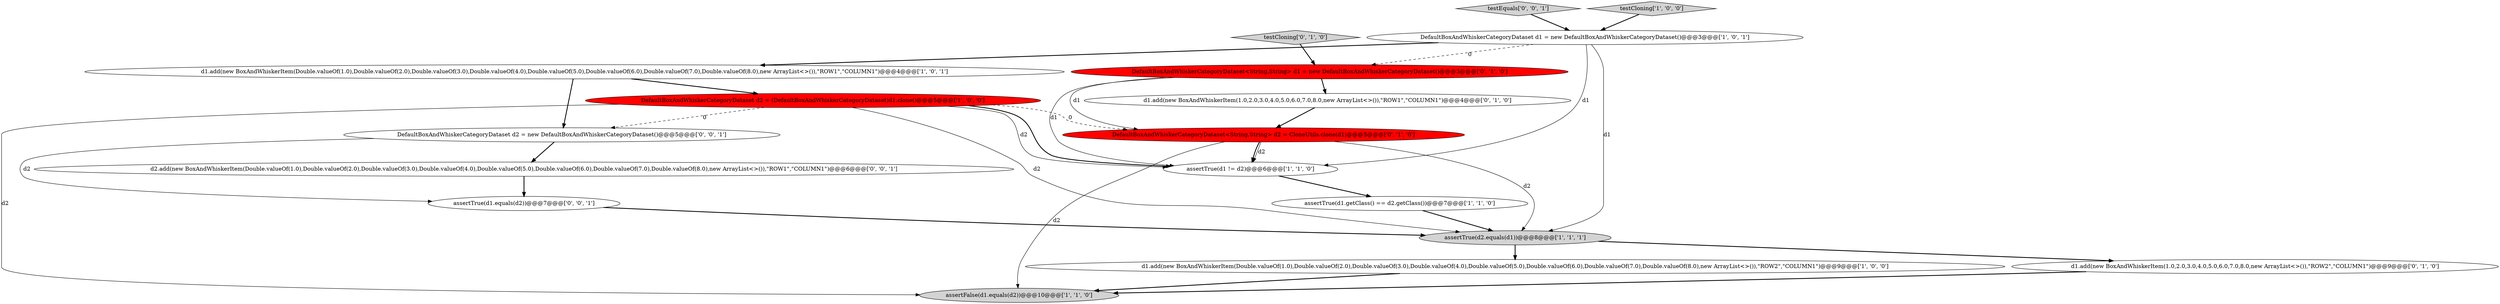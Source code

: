 digraph {
9 [style = filled, label = "d1.add(new BoxAndWhiskerItem(1.0,2.0,3.0,4.0,5.0,6.0,7.0,8.0,new ArrayList<>()),\"ROW1\",\"COLUMN1\")@@@4@@@['0', '1', '0']", fillcolor = white, shape = ellipse image = "AAA0AAABBB2BBB"];
11 [style = filled, label = "DefaultBoxAndWhiskerCategoryDataset<String,String> d2 = CloneUtils.clone(d1)@@@5@@@['0', '1', '0']", fillcolor = red, shape = ellipse image = "AAA1AAABBB2BBB"];
6 [style = filled, label = "assertTrue(d1 != d2)@@@6@@@['1', '1', '0']", fillcolor = white, shape = ellipse image = "AAA0AAABBB1BBB"];
16 [style = filled, label = "d2.add(new BoxAndWhiskerItem(Double.valueOf(1.0),Double.valueOf(2.0),Double.valueOf(3.0),Double.valueOf(4.0),Double.valueOf(5.0),Double.valueOf(6.0),Double.valueOf(7.0),Double.valueOf(8.0),new ArrayList<>()),\"ROW1\",\"COLUMN1\")@@@6@@@['0', '0', '1']", fillcolor = white, shape = ellipse image = "AAA0AAABBB3BBB"];
0 [style = filled, label = "DefaultBoxAndWhiskerCategoryDataset d2 = (DefaultBoxAndWhiskerCategoryDataset)d1.clone()@@@5@@@['1', '0', '0']", fillcolor = red, shape = ellipse image = "AAA1AAABBB1BBB"];
5 [style = filled, label = "d1.add(new BoxAndWhiskerItem(Double.valueOf(1.0),Double.valueOf(2.0),Double.valueOf(3.0),Double.valueOf(4.0),Double.valueOf(5.0),Double.valueOf(6.0),Double.valueOf(7.0),Double.valueOf(8.0),new ArrayList<>()),\"ROW1\",\"COLUMN1\")@@@4@@@['1', '0', '1']", fillcolor = white, shape = ellipse image = "AAA0AAABBB1BBB"];
1 [style = filled, label = "assertTrue(d2.equals(d1))@@@8@@@['1', '1', '1']", fillcolor = lightgray, shape = ellipse image = "AAA0AAABBB1BBB"];
12 [style = filled, label = "DefaultBoxAndWhiskerCategoryDataset<String,String> d1 = new DefaultBoxAndWhiskerCategoryDataset()@@@3@@@['0', '1', '0']", fillcolor = red, shape = ellipse image = "AAA1AAABBB2BBB"];
7 [style = filled, label = "d1.add(new BoxAndWhiskerItem(Double.valueOf(1.0),Double.valueOf(2.0),Double.valueOf(3.0),Double.valueOf(4.0),Double.valueOf(5.0),Double.valueOf(6.0),Double.valueOf(7.0),Double.valueOf(8.0),new ArrayList<>()),\"ROW2\",\"COLUMN1\")@@@9@@@['1', '0', '0']", fillcolor = white, shape = ellipse image = "AAA0AAABBB1BBB"];
14 [style = filled, label = "DefaultBoxAndWhiskerCategoryDataset d2 = new DefaultBoxAndWhiskerCategoryDataset()@@@5@@@['0', '0', '1']", fillcolor = white, shape = ellipse image = "AAA0AAABBB3BBB"];
15 [style = filled, label = "assertTrue(d1.equals(d2))@@@7@@@['0', '0', '1']", fillcolor = white, shape = ellipse image = "AAA0AAABBB3BBB"];
17 [style = filled, label = "testEquals['0', '0', '1']", fillcolor = lightgray, shape = diamond image = "AAA0AAABBB3BBB"];
4 [style = filled, label = "assertTrue(d1.getClass() == d2.getClass())@@@7@@@['1', '1', '0']", fillcolor = white, shape = ellipse image = "AAA0AAABBB1BBB"];
13 [style = filled, label = "testCloning['0', '1', '0']", fillcolor = lightgray, shape = diamond image = "AAA0AAABBB2BBB"];
2 [style = filled, label = "DefaultBoxAndWhiskerCategoryDataset d1 = new DefaultBoxAndWhiskerCategoryDataset()@@@3@@@['1', '0', '1']", fillcolor = white, shape = ellipse image = "AAA0AAABBB1BBB"];
3 [style = filled, label = "testCloning['1', '0', '0']", fillcolor = lightgray, shape = diamond image = "AAA0AAABBB1BBB"];
8 [style = filled, label = "assertFalse(d1.equals(d2))@@@10@@@['1', '1', '0']", fillcolor = lightgray, shape = ellipse image = "AAA0AAABBB1BBB"];
10 [style = filled, label = "d1.add(new BoxAndWhiskerItem(1.0,2.0,3.0,4.0,5.0,6.0,7.0,8.0,new ArrayList<>()),\"ROW2\",\"COLUMN1\")@@@9@@@['0', '1', '0']", fillcolor = white, shape = ellipse image = "AAA0AAABBB2BBB"];
12->6 [style = solid, label="d1"];
14->16 [style = bold, label=""];
16->15 [style = bold, label=""];
12->11 [style = solid, label="d1"];
0->6 [style = solid, label="d2"];
9->11 [style = bold, label=""];
11->8 [style = solid, label="d2"];
0->6 [style = bold, label=""];
11->6 [style = bold, label=""];
0->1 [style = solid, label="d2"];
0->11 [style = dashed, label="0"];
5->14 [style = bold, label=""];
7->8 [style = bold, label=""];
12->9 [style = bold, label=""];
1->7 [style = bold, label=""];
0->8 [style = solid, label="d2"];
11->1 [style = solid, label="d2"];
0->14 [style = dashed, label="0"];
6->4 [style = bold, label=""];
2->12 [style = dashed, label="0"];
13->12 [style = bold, label=""];
3->2 [style = bold, label=""];
5->0 [style = bold, label=""];
10->8 [style = bold, label=""];
17->2 [style = bold, label=""];
2->1 [style = solid, label="d1"];
2->6 [style = solid, label="d1"];
4->1 [style = bold, label=""];
14->15 [style = solid, label="d2"];
1->10 [style = bold, label=""];
11->6 [style = solid, label="d2"];
2->5 [style = bold, label=""];
15->1 [style = bold, label=""];
}
